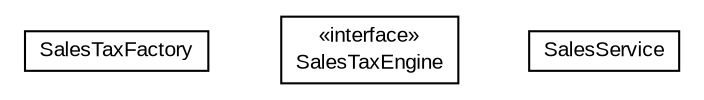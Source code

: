 #!/usr/local/bin/dot
#
# Class diagram 
# Generated by UMLGraph version R5_6 (http://www.umlgraph.org/)
#

digraph G {
	edge [fontname="arial",fontsize=10,labelfontname="arial",labelfontsize=10];
	node [fontname="arial",fontsize=10,shape=plaintext];
	nodesep=0.25;
	ranksep=0.5;
	// org.thoughtworks.sales.stage1.biz.SalesTaxFactory
	c5441 [label=<<table title="org.thoughtworks.sales.stage1.biz.SalesTaxFactory" border="0" cellborder="1" cellspacing="0" cellpadding="2" port="p" href="./SalesTaxFactory.html">
		<tr><td><table border="0" cellspacing="0" cellpadding="1">
<tr><td align="center" balign="center"> SalesTaxFactory </td></tr>
		</table></td></tr>
		</table>>, URL="./SalesTaxFactory.html", fontname="arial", fontcolor="black", fontsize=10.0];
	// org.thoughtworks.sales.stage1.biz.SalesTaxEngine
	c5442 [label=<<table title="org.thoughtworks.sales.stage1.biz.SalesTaxEngine" border="0" cellborder="1" cellspacing="0" cellpadding="2" port="p" href="./SalesTaxEngine.html">
		<tr><td><table border="0" cellspacing="0" cellpadding="1">
<tr><td align="center" balign="center"> &#171;interface&#187; </td></tr>
<tr><td align="center" balign="center"> SalesTaxEngine </td></tr>
		</table></td></tr>
		</table>>, URL="./SalesTaxEngine.html", fontname="arial", fontcolor="black", fontsize=10.0];
	// org.thoughtworks.sales.stage1.biz.SalesService
	c5443 [label=<<table title="org.thoughtworks.sales.stage1.biz.SalesService" border="0" cellborder="1" cellspacing="0" cellpadding="2" port="p" href="./SalesService.html">
		<tr><td><table border="0" cellspacing="0" cellpadding="1">
<tr><td align="center" balign="center"> SalesService </td></tr>
		</table></td></tr>
		</table>>, URL="./SalesService.html", fontname="arial", fontcolor="black", fontsize=10.0];
}

